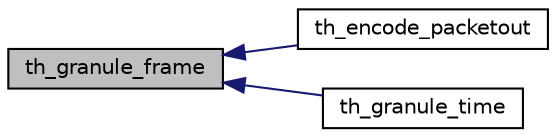 digraph "th_granule_frame"
{
  edge [fontname="Helvetica",fontsize="10",labelfontname="Helvetica",labelfontsize="10"];
  node [fontname="Helvetica",fontsize="10",shape=record];
  rankdir="LR";
  Node1 [label="th_granule_frame",height=0.2,width=0.4,color="black", fillcolor="grey75", style="filled", fontcolor="black"];
  Node1 -> Node2 [dir="back",color="midnightblue",fontsize="10",style="solid",fontname="Helvetica"];
  Node2 [label="th_encode_packetout",height=0.2,width=0.4,color="black", fillcolor="white", style="filled",URL="$group__encfuncs.html#ga96d8ac1dda53187455352f99bbb5b04b"];
  Node1 -> Node3 [dir="back",color="midnightblue",fontsize="10",style="solid",fontname="Helvetica"];
  Node3 [label="th_granule_time",height=0.2,width=0.4,color="black", fillcolor="white", style="filled",URL="$group__basefuncs.html#ga707e1e281de788af0df39ef00f3fb432"];
}
